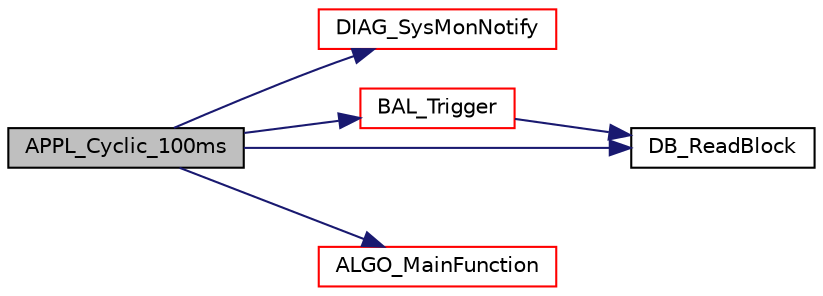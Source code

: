 digraph "APPL_Cyclic_100ms"
{
  edge [fontname="Helvetica",fontsize="10",labelfontname="Helvetica",labelfontsize="10"];
  node [fontname="Helvetica",fontsize="10",shape=record];
  rankdir="LR";
  Node8 [label="APPL_Cyclic_100ms",height=0.2,width=0.4,color="black", fillcolor="grey75", style="filled", fontcolor="black"];
  Node8 -> Node9 [color="midnightblue",fontsize="10",style="solid",fontname="Helvetica"];
  Node9 [label="DIAG_SysMonNotify",height=0.2,width=0.4,color="red", fillcolor="white", style="filled",URL="$diag_8c.html#a7970909aa22bb87427a96c694fbab0e4",tooltip="DIAG_SysMonNotify has to be called in every function using the system monitoring. ..."];
  Node8 -> Node11 [color="midnightblue",fontsize="10",style="solid",fontname="Helvetica"];
  Node11 [label="BAL_Trigger",height=0.2,width=0.4,color="red", fillcolor="white", style="filled",URL="$bal_8c.html#ac47a87986efae1622a9faa1e1f3c5e4b",tooltip="trigger function for the BAL driver state machine. "];
  Node11 -> Node15 [color="midnightblue",fontsize="10",style="solid",fontname="Helvetica"];
  Node15 [label="DB_ReadBlock",height=0.2,width=0.4,color="black", fillcolor="white", style="filled",URL="$database_8c.html#a94356e609a13e483fa0c15465e154f34",tooltip="Reads a datablock in database by value. "];
  Node8 -> Node20 [color="midnightblue",fontsize="10",style="solid",fontname="Helvetica"];
  Node20 [label="ALGO_MainFunction",height=0.2,width=0.4,color="red", fillcolor="white", style="filled",URL="$algo_8c.html#a4e741993fded0d4aa051dbb41de77001",tooltip="handles the call of different algorithm functions when cycle time has expired. "];
  Node8 -> Node15 [color="midnightblue",fontsize="10",style="solid",fontname="Helvetica"];
}
